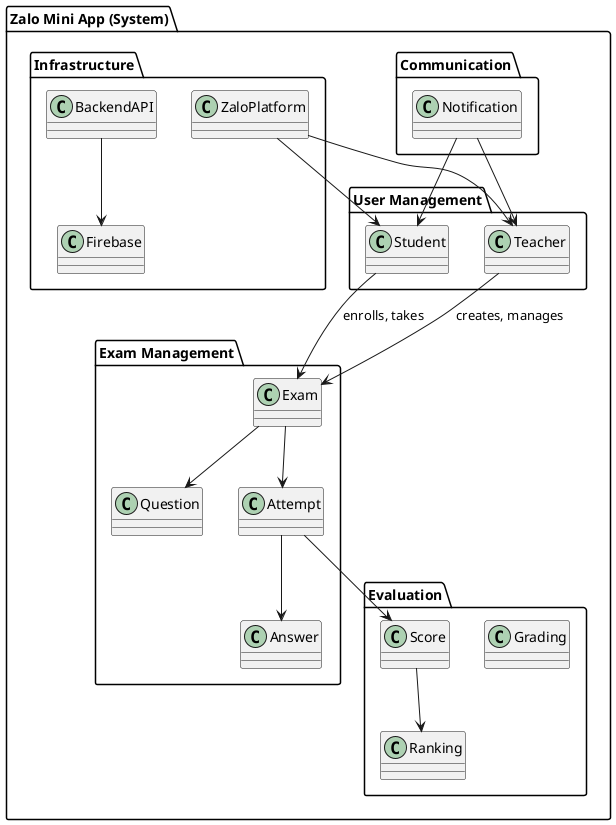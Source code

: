 @startuml PackageDiagram
package "Zalo Mini App (System)" {
  package "User Management" {
    class Student
    class Teacher
  }

  package "Exam Management" {
    class Exam
    class Question
    class Attempt
    class Answer
  }

  package "Evaluation" {
    class Grading
    class Score
    class Ranking
  }

  package "Communication" {
    class Notification
  }

  package "Infrastructure" {
    class ZaloPlatform
    class BackendAPI
    class Firebase
  }
}

Student --> Exam : "enrolls, takes"
Teacher --> Exam : "creates, manages"
Exam --> Question
Exam --> Attempt
Attempt --> Answer
Attempt --> Score
Score --> Ranking
Notification --> Student
Notification --> Teacher
BackendAPI --> Firebase
ZaloPlatform --> Student
ZaloPlatform --> Teacher
@enduml
